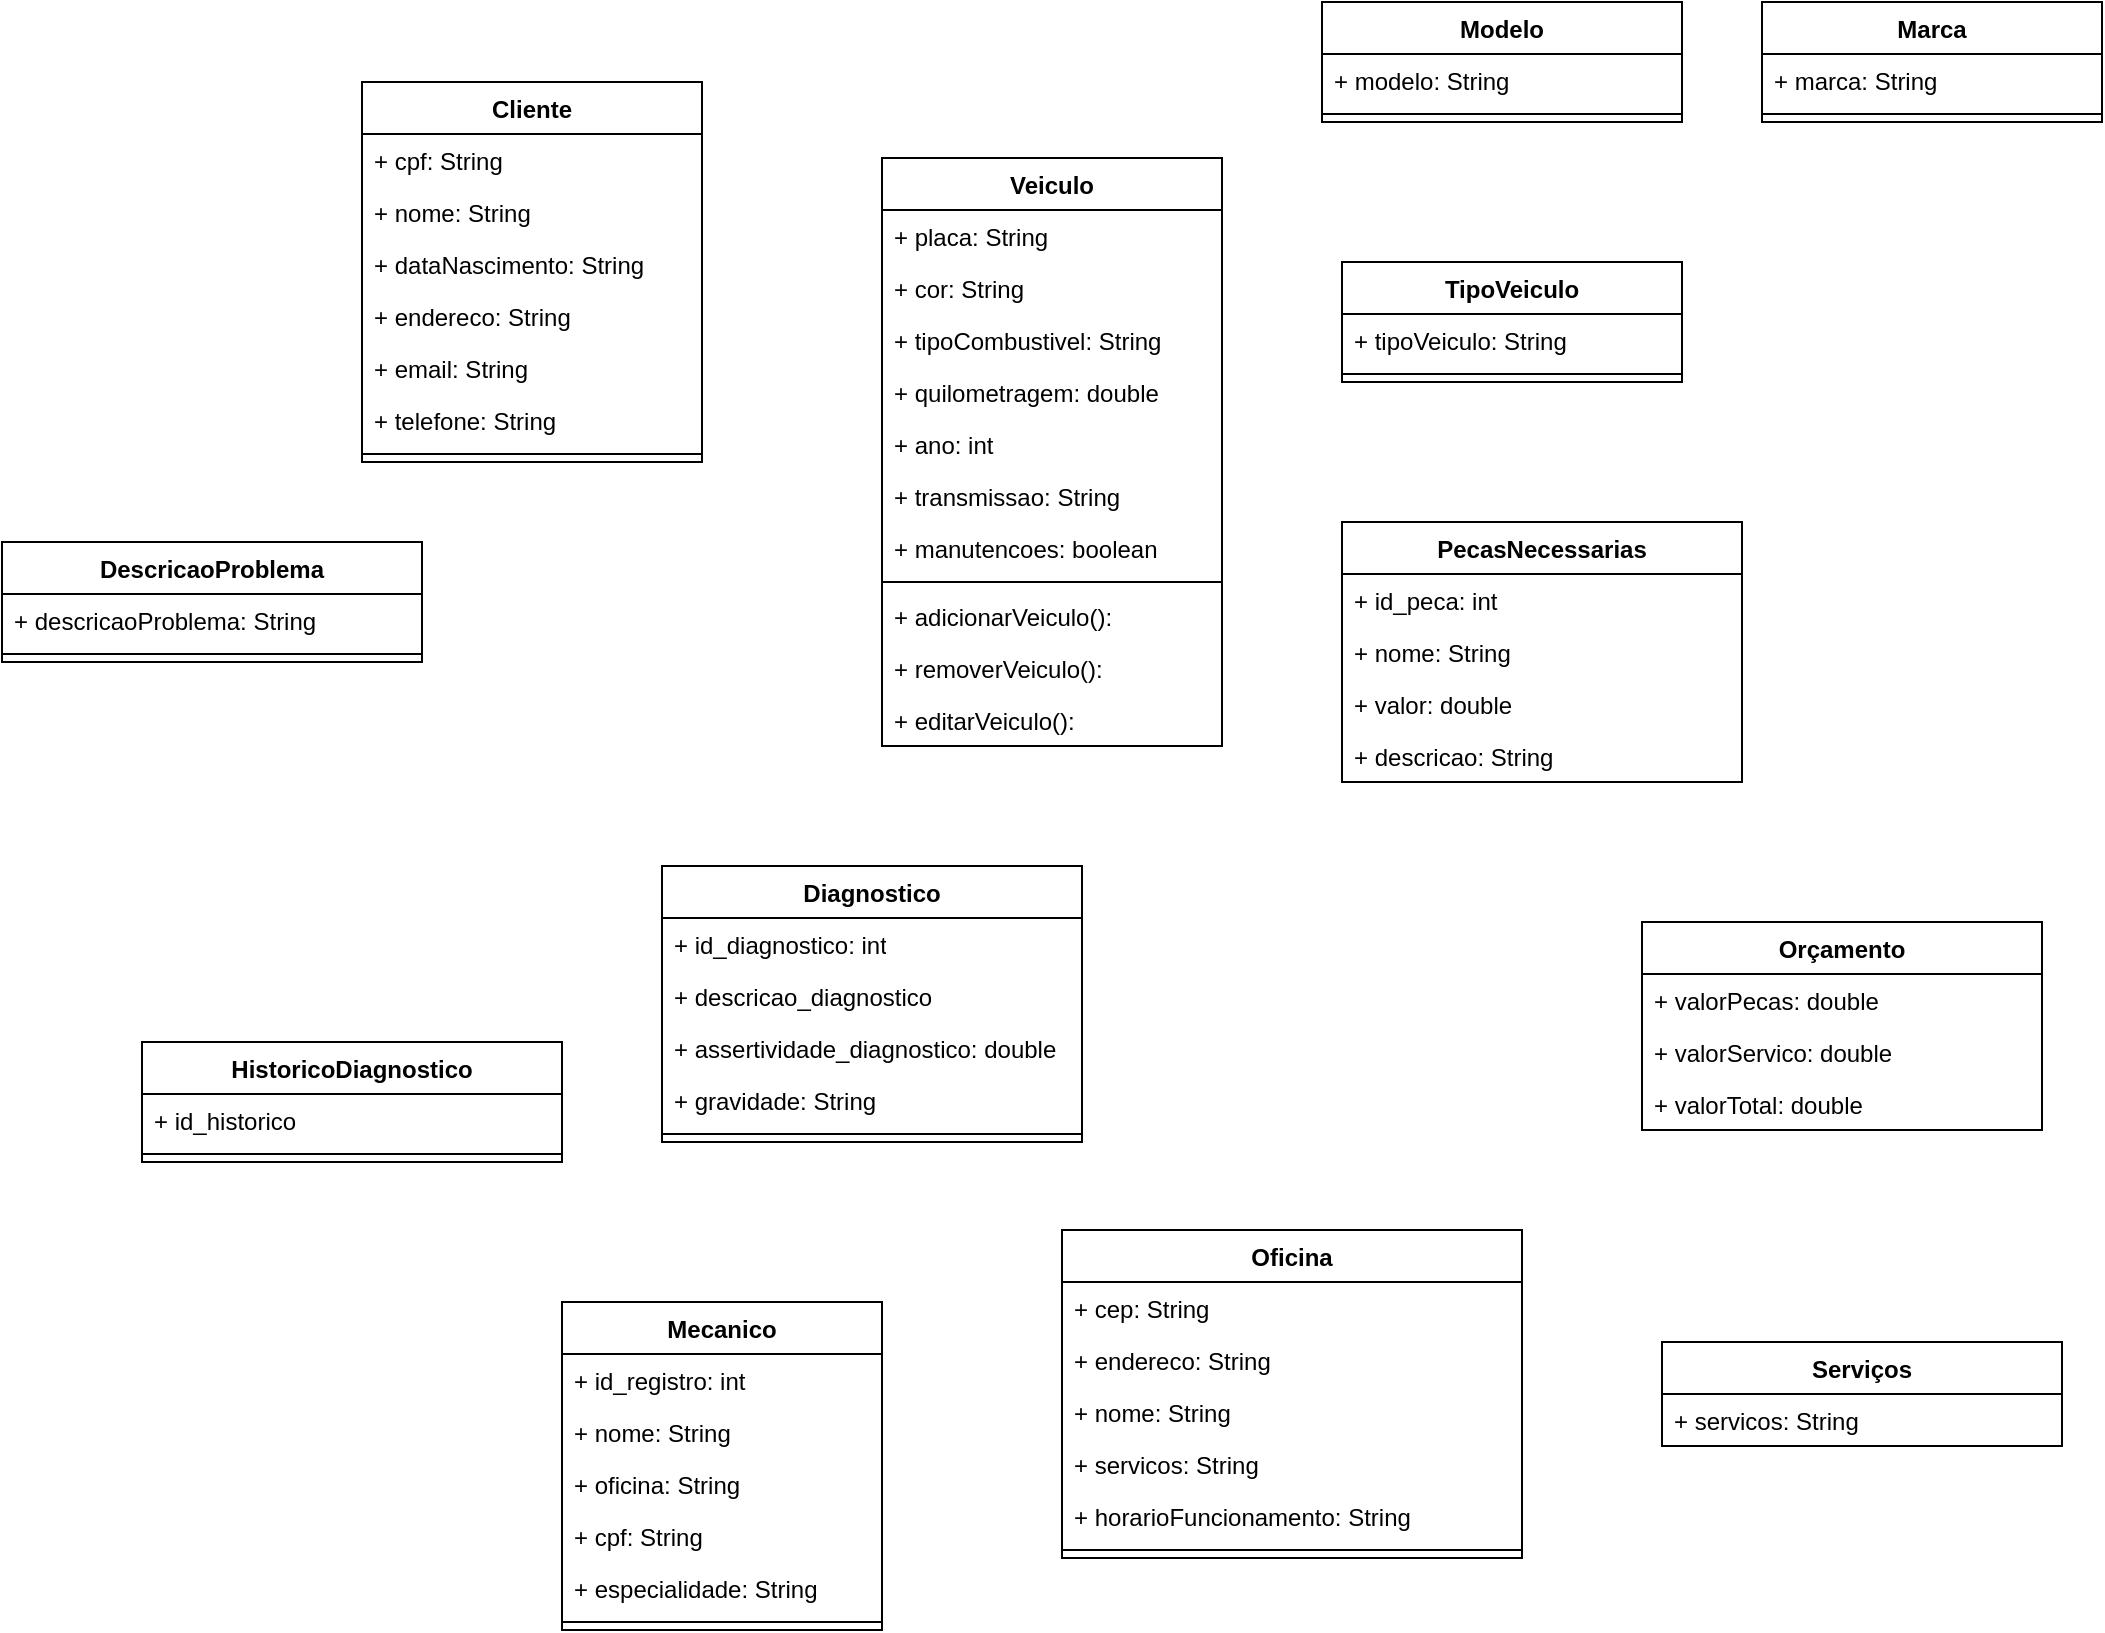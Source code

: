 <mxfile version="24.2.8" type="device">
  <diagram name="Página-1" id="9dpDqayNxxAvzv6tKiUi">
    <mxGraphModel dx="2514" dy="878" grid="1" gridSize="10" guides="1" tooltips="1" connect="1" arrows="1" fold="1" page="1" pageScale="1" pageWidth="827" pageHeight="1169" math="0" shadow="0">
      <root>
        <mxCell id="0" />
        <mxCell id="1" parent="0" />
        <mxCell id="eyXFtGtbDT2D5I1etCFd-17" value="Veiculo" style="swimlane;fontStyle=1;align=center;verticalAlign=top;childLayout=stackLayout;horizontal=1;startSize=26;horizontalStack=0;resizeParent=1;resizeParentMax=0;resizeLast=0;collapsible=1;marginBottom=0;whiteSpace=wrap;html=1;" parent="1" vertex="1">
          <mxGeometry x="-330" y="108" width="170" height="294" as="geometry" />
        </mxCell>
        <mxCell id="eyXFtGtbDT2D5I1etCFd-18" value="+ placa: String" style="text;strokeColor=none;fillColor=none;align=left;verticalAlign=top;spacingLeft=4;spacingRight=4;overflow=hidden;rotatable=0;points=[[0,0.5],[1,0.5]];portConstraint=eastwest;whiteSpace=wrap;html=1;" parent="eyXFtGtbDT2D5I1etCFd-17" vertex="1">
          <mxGeometry y="26" width="170" height="26" as="geometry" />
        </mxCell>
        <mxCell id="eyXFtGtbDT2D5I1etCFd-37" value="+ cor: String" style="text;strokeColor=none;fillColor=none;align=left;verticalAlign=top;spacingLeft=4;spacingRight=4;overflow=hidden;rotatable=0;points=[[0,0.5],[1,0.5]];portConstraint=eastwest;whiteSpace=wrap;html=1;" parent="eyXFtGtbDT2D5I1etCFd-17" vertex="1">
          <mxGeometry y="52" width="170" height="26" as="geometry" />
        </mxCell>
        <mxCell id="eyXFtGtbDT2D5I1etCFd-39" value="+ tipoCombustivel: String" style="text;strokeColor=none;fillColor=none;align=left;verticalAlign=top;spacingLeft=4;spacingRight=4;overflow=hidden;rotatable=0;points=[[0,0.5],[1,0.5]];portConstraint=eastwest;whiteSpace=wrap;html=1;" parent="eyXFtGtbDT2D5I1etCFd-17" vertex="1">
          <mxGeometry y="78" width="170" height="26" as="geometry" />
        </mxCell>
        <mxCell id="eyXFtGtbDT2D5I1etCFd-38" value="+ quilometragem: double" style="text;strokeColor=none;fillColor=none;align=left;verticalAlign=top;spacingLeft=4;spacingRight=4;overflow=hidden;rotatable=0;points=[[0,0.5],[1,0.5]];portConstraint=eastwest;whiteSpace=wrap;html=1;" parent="eyXFtGtbDT2D5I1etCFd-17" vertex="1">
          <mxGeometry y="104" width="170" height="26" as="geometry" />
        </mxCell>
        <mxCell id="eyXFtGtbDT2D5I1etCFd-40" value="+ ano: int" style="text;strokeColor=none;fillColor=none;align=left;verticalAlign=top;spacingLeft=4;spacingRight=4;overflow=hidden;rotatable=0;points=[[0,0.5],[1,0.5]];portConstraint=eastwest;whiteSpace=wrap;html=1;" parent="eyXFtGtbDT2D5I1etCFd-17" vertex="1">
          <mxGeometry y="130" width="170" height="26" as="geometry" />
        </mxCell>
        <mxCell id="eyXFtGtbDT2D5I1etCFd-41" value="+ transmissao: String" style="text;strokeColor=none;fillColor=none;align=left;verticalAlign=top;spacingLeft=4;spacingRight=4;overflow=hidden;rotatable=0;points=[[0,0.5],[1,0.5]];portConstraint=eastwest;whiteSpace=wrap;html=1;" parent="eyXFtGtbDT2D5I1etCFd-17" vertex="1">
          <mxGeometry y="156" width="170" height="26" as="geometry" />
        </mxCell>
        <mxCell id="eyXFtGtbDT2D5I1etCFd-153" value="+ manutencoes: boolean" style="text;strokeColor=none;fillColor=none;align=left;verticalAlign=top;spacingLeft=4;spacingRight=4;overflow=hidden;rotatable=0;points=[[0,0.5],[1,0.5]];portConstraint=eastwest;whiteSpace=wrap;html=1;" parent="eyXFtGtbDT2D5I1etCFd-17" vertex="1">
          <mxGeometry y="182" width="170" height="26" as="geometry" />
        </mxCell>
        <mxCell id="eyXFtGtbDT2D5I1etCFd-19" value="" style="line;strokeWidth=1;fillColor=none;align=left;verticalAlign=middle;spacingTop=-1;spacingLeft=3;spacingRight=3;rotatable=0;labelPosition=right;points=[];portConstraint=eastwest;strokeColor=inherit;" parent="eyXFtGtbDT2D5I1etCFd-17" vertex="1">
          <mxGeometry y="208" width="170" height="8" as="geometry" />
        </mxCell>
        <mxCell id="eyXFtGtbDT2D5I1etCFd-20" value="+ adicionarVeiculo():&amp;nbsp;" style="text;strokeColor=none;fillColor=none;align=left;verticalAlign=top;spacingLeft=4;spacingRight=4;overflow=hidden;rotatable=0;points=[[0,0.5],[1,0.5]];portConstraint=eastwest;whiteSpace=wrap;html=1;" parent="eyXFtGtbDT2D5I1etCFd-17" vertex="1">
          <mxGeometry y="216" width="170" height="26" as="geometry" />
        </mxCell>
        <mxCell id="eyXFtGtbDT2D5I1etCFd-42" value="+ removerVeiculo():&amp;nbsp;" style="text;strokeColor=none;fillColor=none;align=left;verticalAlign=top;spacingLeft=4;spacingRight=4;overflow=hidden;rotatable=0;points=[[0,0.5],[1,0.5]];portConstraint=eastwest;whiteSpace=wrap;html=1;" parent="eyXFtGtbDT2D5I1etCFd-17" vertex="1">
          <mxGeometry y="242" width="170" height="26" as="geometry" />
        </mxCell>
        <mxCell id="eyXFtGtbDT2D5I1etCFd-43" value="+ editarVeiculo():&amp;nbsp;" style="text;strokeColor=none;fillColor=none;align=left;verticalAlign=top;spacingLeft=4;spacingRight=4;overflow=hidden;rotatable=0;points=[[0,0.5],[1,0.5]];portConstraint=eastwest;whiteSpace=wrap;html=1;" parent="eyXFtGtbDT2D5I1etCFd-17" vertex="1">
          <mxGeometry y="268" width="170" height="26" as="geometry" />
        </mxCell>
        <mxCell id="eyXFtGtbDT2D5I1etCFd-69" value="Modelo" style="swimlane;fontStyle=1;align=center;verticalAlign=top;childLayout=stackLayout;horizontal=1;startSize=26;horizontalStack=0;resizeParent=1;resizeParentMax=0;resizeLast=0;collapsible=1;marginBottom=0;whiteSpace=wrap;html=1;" parent="1" vertex="1">
          <mxGeometry x="-110" y="30" width="180" height="60" as="geometry" />
        </mxCell>
        <mxCell id="eyXFtGtbDT2D5I1etCFd-70" value="+ modelo: String" style="text;strokeColor=none;fillColor=none;align=left;verticalAlign=top;spacingLeft=4;spacingRight=4;overflow=hidden;rotatable=0;points=[[0,0.5],[1,0.5]];portConstraint=eastwest;whiteSpace=wrap;html=1;" parent="eyXFtGtbDT2D5I1etCFd-69" vertex="1">
          <mxGeometry y="26" width="180" height="26" as="geometry" />
        </mxCell>
        <mxCell id="eyXFtGtbDT2D5I1etCFd-71" value="" style="line;strokeWidth=1;fillColor=none;align=left;verticalAlign=middle;spacingTop=-1;spacingLeft=3;spacingRight=3;rotatable=0;labelPosition=right;points=[];portConstraint=eastwest;strokeColor=inherit;" parent="eyXFtGtbDT2D5I1etCFd-69" vertex="1">
          <mxGeometry y="52" width="180" height="8" as="geometry" />
        </mxCell>
        <mxCell id="eyXFtGtbDT2D5I1etCFd-73" value="Marca" style="swimlane;fontStyle=1;align=center;verticalAlign=top;childLayout=stackLayout;horizontal=1;startSize=26;horizontalStack=0;resizeParent=1;resizeParentMax=0;resizeLast=0;collapsible=1;marginBottom=0;whiteSpace=wrap;html=1;" parent="1" vertex="1">
          <mxGeometry x="110" y="30" width="170" height="60" as="geometry" />
        </mxCell>
        <mxCell id="eyXFtGtbDT2D5I1etCFd-74" value="+ marca: String" style="text;strokeColor=none;fillColor=none;align=left;verticalAlign=top;spacingLeft=4;spacingRight=4;overflow=hidden;rotatable=0;points=[[0,0.5],[1,0.5]];portConstraint=eastwest;whiteSpace=wrap;html=1;" parent="eyXFtGtbDT2D5I1etCFd-73" vertex="1">
          <mxGeometry y="26" width="170" height="26" as="geometry" />
        </mxCell>
        <mxCell id="eyXFtGtbDT2D5I1etCFd-75" value="" style="line;strokeWidth=1;fillColor=none;align=left;verticalAlign=middle;spacingTop=-1;spacingLeft=3;spacingRight=3;rotatable=0;labelPosition=right;points=[];portConstraint=eastwest;strokeColor=inherit;" parent="eyXFtGtbDT2D5I1etCFd-73" vertex="1">
          <mxGeometry y="52" width="170" height="8" as="geometry" />
        </mxCell>
        <mxCell id="eyXFtGtbDT2D5I1etCFd-94" value="Cliente" style="swimlane;fontStyle=1;align=center;verticalAlign=top;childLayout=stackLayout;horizontal=1;startSize=26;horizontalStack=0;resizeParent=1;resizeParentMax=0;resizeLast=0;collapsible=1;marginBottom=0;whiteSpace=wrap;html=1;" parent="1" vertex="1">
          <mxGeometry x="-590" y="70" width="170" height="190" as="geometry" />
        </mxCell>
        <mxCell id="eyXFtGtbDT2D5I1etCFd-95" value="+ cpf: String" style="text;strokeColor=none;fillColor=none;align=left;verticalAlign=top;spacingLeft=4;spacingRight=4;overflow=hidden;rotatable=0;points=[[0,0.5],[1,0.5]];portConstraint=eastwest;whiteSpace=wrap;html=1;" parent="eyXFtGtbDT2D5I1etCFd-94" vertex="1">
          <mxGeometry y="26" width="170" height="26" as="geometry" />
        </mxCell>
        <mxCell id="eyXFtGtbDT2D5I1etCFd-98" value="+ nome: String" style="text;strokeColor=none;fillColor=none;align=left;verticalAlign=top;spacingLeft=4;spacingRight=4;overflow=hidden;rotatable=0;points=[[0,0.5],[1,0.5]];portConstraint=eastwest;whiteSpace=wrap;html=1;" parent="eyXFtGtbDT2D5I1etCFd-94" vertex="1">
          <mxGeometry y="52" width="170" height="26" as="geometry" />
        </mxCell>
        <mxCell id="eyXFtGtbDT2D5I1etCFd-99" value="+ dataNascimento: String" style="text;strokeColor=none;fillColor=none;align=left;verticalAlign=top;spacingLeft=4;spacingRight=4;overflow=hidden;rotatable=0;points=[[0,0.5],[1,0.5]];portConstraint=eastwest;whiteSpace=wrap;html=1;" parent="eyXFtGtbDT2D5I1etCFd-94" vertex="1">
          <mxGeometry y="78" width="170" height="26" as="geometry" />
        </mxCell>
        <mxCell id="eyXFtGtbDT2D5I1etCFd-100" value="+ endereco: String" style="text;strokeColor=none;fillColor=none;align=left;verticalAlign=top;spacingLeft=4;spacingRight=4;overflow=hidden;rotatable=0;points=[[0,0.5],[1,0.5]];portConstraint=eastwest;whiteSpace=wrap;html=1;" parent="eyXFtGtbDT2D5I1etCFd-94" vertex="1">
          <mxGeometry y="104" width="170" height="26" as="geometry" />
        </mxCell>
        <mxCell id="eyXFtGtbDT2D5I1etCFd-101" value="+ email: String" style="text;strokeColor=none;fillColor=none;align=left;verticalAlign=top;spacingLeft=4;spacingRight=4;overflow=hidden;rotatable=0;points=[[0,0.5],[1,0.5]];portConstraint=eastwest;whiteSpace=wrap;html=1;" parent="eyXFtGtbDT2D5I1etCFd-94" vertex="1">
          <mxGeometry y="130" width="170" height="26" as="geometry" />
        </mxCell>
        <mxCell id="eyXFtGtbDT2D5I1etCFd-103" value="+ telefone: String" style="text;strokeColor=none;fillColor=none;align=left;verticalAlign=top;spacingLeft=4;spacingRight=4;overflow=hidden;rotatable=0;points=[[0,0.5],[1,0.5]];portConstraint=eastwest;whiteSpace=wrap;html=1;" parent="eyXFtGtbDT2D5I1etCFd-94" vertex="1">
          <mxGeometry y="156" width="170" height="26" as="geometry" />
        </mxCell>
        <mxCell id="eyXFtGtbDT2D5I1etCFd-96" value="" style="line;strokeWidth=1;fillColor=none;align=left;verticalAlign=middle;spacingTop=-1;spacingLeft=3;spacingRight=3;rotatable=0;labelPosition=right;points=[];portConstraint=eastwest;strokeColor=inherit;" parent="eyXFtGtbDT2D5I1etCFd-94" vertex="1">
          <mxGeometry y="182" width="170" height="8" as="geometry" />
        </mxCell>
        <mxCell id="eyXFtGtbDT2D5I1etCFd-117" value="Diagnostico&lt;div&gt;&lt;br&gt;&lt;/div&gt;" style="swimlane;fontStyle=1;align=center;verticalAlign=top;childLayout=stackLayout;horizontal=1;startSize=26;horizontalStack=0;resizeParent=1;resizeParentMax=0;resizeLast=0;collapsible=1;marginBottom=0;whiteSpace=wrap;html=1;" parent="1" vertex="1">
          <mxGeometry x="-440" y="462" width="210" height="138" as="geometry" />
        </mxCell>
        <mxCell id="lBuF7Rta7-yNdhz8Ljd4-10" value="+ id_diagnostico: int" style="text;strokeColor=none;fillColor=none;align=left;verticalAlign=top;spacingLeft=4;spacingRight=4;overflow=hidden;rotatable=0;points=[[0,0.5],[1,0.5]];portConstraint=eastwest;whiteSpace=wrap;html=1;" vertex="1" parent="eyXFtGtbDT2D5I1etCFd-117">
          <mxGeometry y="26" width="210" height="26" as="geometry" />
        </mxCell>
        <mxCell id="lBuF7Rta7-yNdhz8Ljd4-11" value="+ descricao_diagnostico" style="text;strokeColor=none;fillColor=none;align=left;verticalAlign=top;spacingLeft=4;spacingRight=4;overflow=hidden;rotatable=0;points=[[0,0.5],[1,0.5]];portConstraint=eastwest;whiteSpace=wrap;html=1;" vertex="1" parent="eyXFtGtbDT2D5I1etCFd-117">
          <mxGeometry y="52" width="210" height="26" as="geometry" />
        </mxCell>
        <mxCell id="lBuF7Rta7-yNdhz8Ljd4-13" value="+ assertividade_diagnostico: double" style="text;strokeColor=none;fillColor=none;align=left;verticalAlign=top;spacingLeft=4;spacingRight=4;overflow=hidden;rotatable=0;points=[[0,0.5],[1,0.5]];portConstraint=eastwest;whiteSpace=wrap;html=1;" vertex="1" parent="eyXFtGtbDT2D5I1etCFd-117">
          <mxGeometry y="78" width="210" height="26" as="geometry" />
        </mxCell>
        <mxCell id="lBuF7Rta7-yNdhz8Ljd4-12" value="+ gravidade: String" style="text;strokeColor=none;fillColor=none;align=left;verticalAlign=top;spacingLeft=4;spacingRight=4;overflow=hidden;rotatable=0;points=[[0,0.5],[1,0.5]];portConstraint=eastwest;whiteSpace=wrap;html=1;" vertex="1" parent="eyXFtGtbDT2D5I1etCFd-117">
          <mxGeometry y="104" width="210" height="26" as="geometry" />
        </mxCell>
        <mxCell id="eyXFtGtbDT2D5I1etCFd-119" value="" style="line;strokeWidth=1;fillColor=none;align=left;verticalAlign=middle;spacingTop=-1;spacingLeft=3;spacingRight=3;rotatable=0;labelPosition=right;points=[];portConstraint=eastwest;strokeColor=inherit;" parent="eyXFtGtbDT2D5I1etCFd-117" vertex="1">
          <mxGeometry y="130" width="210" height="8" as="geometry" />
        </mxCell>
        <mxCell id="eyXFtGtbDT2D5I1etCFd-124" value="Oficina" style="swimlane;fontStyle=1;align=center;verticalAlign=top;childLayout=stackLayout;horizontal=1;startSize=26;horizontalStack=0;resizeParent=1;resizeParentMax=0;resizeLast=0;collapsible=1;marginBottom=0;whiteSpace=wrap;html=1;" parent="1" vertex="1">
          <mxGeometry x="-240" y="644" width="230" height="164" as="geometry" />
        </mxCell>
        <mxCell id="eyXFtGtbDT2D5I1etCFd-130" value="+ cep: String" style="text;strokeColor=none;fillColor=none;align=left;verticalAlign=top;spacingLeft=4;spacingRight=4;overflow=hidden;rotatable=0;points=[[0,0.5],[1,0.5]];portConstraint=eastwest;whiteSpace=wrap;html=1;" parent="eyXFtGtbDT2D5I1etCFd-124" vertex="1">
          <mxGeometry y="26" width="230" height="26" as="geometry" />
        </mxCell>
        <mxCell id="eyXFtGtbDT2D5I1etCFd-129" value="+ endereco: String" style="text;strokeColor=none;fillColor=none;align=left;verticalAlign=top;spacingLeft=4;spacingRight=4;overflow=hidden;rotatable=0;points=[[0,0.5],[1,0.5]];portConstraint=eastwest;whiteSpace=wrap;html=1;" parent="eyXFtGtbDT2D5I1etCFd-124" vertex="1">
          <mxGeometry y="52" width="230" height="26" as="geometry" />
        </mxCell>
        <mxCell id="eyXFtGtbDT2D5I1etCFd-131" value="+ nome: String" style="text;strokeColor=none;fillColor=none;align=left;verticalAlign=top;spacingLeft=4;spacingRight=4;overflow=hidden;rotatable=0;points=[[0,0.5],[1,0.5]];portConstraint=eastwest;whiteSpace=wrap;html=1;" parent="eyXFtGtbDT2D5I1etCFd-124" vertex="1">
          <mxGeometry y="78" width="230" height="26" as="geometry" />
        </mxCell>
        <mxCell id="eyXFtGtbDT2D5I1etCFd-125" value="+ servicos&lt;span style=&quot;color: rgba(0, 0, 0, 0); font-family: monospace; font-size: 0px; text-wrap: nowrap;&quot;&gt;%3CmxGraphModel%3E%3Croot%3E%3CmxCell%20id%3D%220%22%2F%3E%3CmxCell%20id%3D%221%22%20parent%3D%220%22%2F%3E%3CmxCell%20id%3D%222%22%20value%3D%22%2B%20nome%3A%20type%22%20style%3D%22text%3BstrokeColor%3Dnone%3BfillColor%3Dnone%3Balign%3Dleft%3BverticalAlign%3Dtop%3BspacingLeft%3D4%3BspacingRight%3D4%3Boverflow%3Dhidden%3Brotatable%3D0%3Bpoints%3D%5B%5B0%2C0.5%5D%2C%5B1%2C0.5%5D%5D%3BportConstraint%3Deastwest%3BwhiteSpace%3Dwrap%3Bhtml%3D1%3B%22%20vertex%3D%221%22%20parent%3D%221%22%3E%3CmxGeometry%20x%3D%22-750%22%20y%3D%22626%22%20width%3D%22160%22%20height%3D%2226%22%20as%3D%22geometry%22%2F%3E%3C%2FmxCell%3E%3C%2Froot%3E%3C%2FmxGraphModel%3E&lt;/span&gt;: String" style="text;strokeColor=none;fillColor=none;align=left;verticalAlign=top;spacingLeft=4;spacingRight=4;overflow=hidden;rotatable=0;points=[[0,0.5],[1,0.5]];portConstraint=eastwest;whiteSpace=wrap;html=1;" parent="eyXFtGtbDT2D5I1etCFd-124" vertex="1">
          <mxGeometry y="104" width="230" height="26" as="geometry" />
        </mxCell>
        <mxCell id="eyXFtGtbDT2D5I1etCFd-132" value="+ horarioFuncionamento: String" style="text;strokeColor=none;fillColor=none;align=left;verticalAlign=top;spacingLeft=4;spacingRight=4;overflow=hidden;rotatable=0;points=[[0,0.5],[1,0.5]];portConstraint=eastwest;whiteSpace=wrap;html=1;" parent="eyXFtGtbDT2D5I1etCFd-124" vertex="1">
          <mxGeometry y="130" width="230" height="26" as="geometry" />
        </mxCell>
        <mxCell id="eyXFtGtbDT2D5I1etCFd-126" value="" style="line;strokeWidth=1;fillColor=none;align=left;verticalAlign=middle;spacingTop=-1;spacingLeft=3;spacingRight=3;rotatable=0;labelPosition=right;points=[];portConstraint=eastwest;strokeColor=inherit;" parent="eyXFtGtbDT2D5I1etCFd-124" vertex="1">
          <mxGeometry y="156" width="230" height="8" as="geometry" />
        </mxCell>
        <mxCell id="eyXFtGtbDT2D5I1etCFd-143" value="&lt;div&gt;Orçamento&lt;/div&gt;" style="swimlane;fontStyle=1;align=center;verticalAlign=top;childLayout=stackLayout;horizontal=1;startSize=26;horizontalStack=0;resizeParent=1;resizeParentMax=0;resizeLast=0;collapsible=1;marginBottom=0;whiteSpace=wrap;html=1;" parent="1" vertex="1">
          <mxGeometry x="50" y="490" width="200" height="104" as="geometry" />
        </mxCell>
        <mxCell id="eyXFtGtbDT2D5I1etCFd-144" value="+&amp;nbsp;valorPecas: double" style="text;strokeColor=none;fillColor=none;align=left;verticalAlign=top;spacingLeft=4;spacingRight=4;overflow=hidden;rotatable=0;points=[[0,0.5],[1,0.5]];portConstraint=eastwest;whiteSpace=wrap;html=1;" parent="eyXFtGtbDT2D5I1etCFd-143" vertex="1">
          <mxGeometry y="26" width="200" height="26" as="geometry" />
        </mxCell>
        <mxCell id="eyXFtGtbDT2D5I1etCFd-145" value="+&amp;nbsp;valorServico: double" style="text;strokeColor=none;fillColor=none;align=left;verticalAlign=top;spacingLeft=4;spacingRight=4;overflow=hidden;rotatable=0;points=[[0,0.5],[1,0.5]];portConstraint=eastwest;whiteSpace=wrap;html=1;" parent="eyXFtGtbDT2D5I1etCFd-143" vertex="1">
          <mxGeometry y="52" width="200" height="26" as="geometry" />
        </mxCell>
        <mxCell id="eyXFtGtbDT2D5I1etCFd-146" value="+&amp;nbsp;valorTotal: double" style="text;strokeColor=none;fillColor=none;align=left;verticalAlign=top;spacingLeft=4;spacingRight=4;overflow=hidden;rotatable=0;points=[[0,0.5],[1,0.5]];portConstraint=eastwest;whiteSpace=wrap;html=1;" parent="eyXFtGtbDT2D5I1etCFd-143" vertex="1">
          <mxGeometry y="78" width="200" height="26" as="geometry" />
        </mxCell>
        <mxCell id="eyXFtGtbDT2D5I1etCFd-147" value="&lt;div&gt;PecasNecessarias&lt;/div&gt;" style="swimlane;fontStyle=1;align=center;verticalAlign=top;childLayout=stackLayout;horizontal=1;startSize=26;horizontalStack=0;resizeParent=1;resizeParentMax=0;resizeLast=0;collapsible=1;marginBottom=0;whiteSpace=wrap;html=1;" parent="1" vertex="1">
          <mxGeometry x="-100" y="290" width="200" height="130" as="geometry" />
        </mxCell>
        <mxCell id="lBuF7Rta7-yNdhz8Ljd4-7" value="+ id_peca: int" style="text;strokeColor=none;fillColor=none;align=left;verticalAlign=top;spacingLeft=4;spacingRight=4;overflow=hidden;rotatable=0;points=[[0,0.5],[1,0.5]];portConstraint=eastwest;whiteSpace=wrap;html=1;" vertex="1" parent="eyXFtGtbDT2D5I1etCFd-147">
          <mxGeometry y="26" width="200" height="26" as="geometry" />
        </mxCell>
        <mxCell id="eyXFtGtbDT2D5I1etCFd-148" value="+ nome: String" style="text;strokeColor=none;fillColor=none;align=left;verticalAlign=top;spacingLeft=4;spacingRight=4;overflow=hidden;rotatable=0;points=[[0,0.5],[1,0.5]];portConstraint=eastwest;whiteSpace=wrap;html=1;" parent="eyXFtGtbDT2D5I1etCFd-147" vertex="1">
          <mxGeometry y="52" width="200" height="26" as="geometry" />
        </mxCell>
        <mxCell id="lBuF7Rta7-yNdhz8Ljd4-8" value="+ valor: double" style="text;strokeColor=none;fillColor=none;align=left;verticalAlign=top;spacingLeft=4;spacingRight=4;overflow=hidden;rotatable=0;points=[[0,0.5],[1,0.5]];portConstraint=eastwest;whiteSpace=wrap;html=1;" vertex="1" parent="eyXFtGtbDT2D5I1etCFd-147">
          <mxGeometry y="78" width="200" height="26" as="geometry" />
        </mxCell>
        <mxCell id="lBuF7Rta7-yNdhz8Ljd4-9" value="+ descricao: String" style="text;strokeColor=none;fillColor=none;align=left;verticalAlign=top;spacingLeft=4;spacingRight=4;overflow=hidden;rotatable=0;points=[[0,0.5],[1,0.5]];portConstraint=eastwest;whiteSpace=wrap;html=1;" vertex="1" parent="eyXFtGtbDT2D5I1etCFd-147">
          <mxGeometry y="104" width="200" height="26" as="geometry" />
        </mxCell>
        <mxCell id="eyXFtGtbDT2D5I1etCFd-154" value="&lt;div&gt;Serviços&lt;/div&gt;" style="swimlane;fontStyle=1;align=center;verticalAlign=top;childLayout=stackLayout;horizontal=1;startSize=26;horizontalStack=0;resizeParent=1;resizeParentMax=0;resizeLast=0;collapsible=1;marginBottom=0;whiteSpace=wrap;html=1;" parent="1" vertex="1">
          <mxGeometry x="60" y="700" width="200" height="52" as="geometry" />
        </mxCell>
        <mxCell id="eyXFtGtbDT2D5I1etCFd-155" value="+&amp;nbsp;servicos: String" style="text;strokeColor=none;fillColor=none;align=left;verticalAlign=top;spacingLeft=4;spacingRight=4;overflow=hidden;rotatable=0;points=[[0,0.5],[1,0.5]];portConstraint=eastwest;whiteSpace=wrap;html=1;" parent="eyXFtGtbDT2D5I1etCFd-154" vertex="1">
          <mxGeometry y="26" width="200" height="26" as="geometry" />
        </mxCell>
        <mxCell id="eyXFtGtbDT2D5I1etCFd-156" value="Mecanico" style="swimlane;fontStyle=1;align=center;verticalAlign=top;childLayout=stackLayout;horizontal=1;startSize=26;horizontalStack=0;resizeParent=1;resizeParentMax=0;resizeLast=0;collapsible=1;marginBottom=0;whiteSpace=wrap;html=1;" parent="1" vertex="1">
          <mxGeometry x="-490" y="680" width="160" height="164" as="geometry" />
        </mxCell>
        <mxCell id="eyXFtGtbDT2D5I1etCFd-157" value="+&amp;nbsp;id_registro: int" style="text;strokeColor=none;fillColor=none;align=left;verticalAlign=top;spacingLeft=4;spacingRight=4;overflow=hidden;rotatable=0;points=[[0,0.5],[1,0.5]];portConstraint=eastwest;whiteSpace=wrap;html=1;" parent="eyXFtGtbDT2D5I1etCFd-156" vertex="1">
          <mxGeometry y="26" width="160" height="26" as="geometry" />
        </mxCell>
        <mxCell id="lBuF7Rta7-yNdhz8Ljd4-3" value="+&amp;nbsp;nome: String" style="text;strokeColor=none;fillColor=none;align=left;verticalAlign=top;spacingLeft=4;spacingRight=4;overflow=hidden;rotatable=0;points=[[0,0.5],[1,0.5]];portConstraint=eastwest;whiteSpace=wrap;html=1;" vertex="1" parent="eyXFtGtbDT2D5I1etCFd-156">
          <mxGeometry y="52" width="160" height="26" as="geometry" />
        </mxCell>
        <mxCell id="lBuF7Rta7-yNdhz8Ljd4-4" value="+&amp;nbsp;oficina: String" style="text;strokeColor=none;fillColor=none;align=left;verticalAlign=top;spacingLeft=4;spacingRight=4;overflow=hidden;rotatable=0;points=[[0,0.5],[1,0.5]];portConstraint=eastwest;whiteSpace=wrap;html=1;" vertex="1" parent="eyXFtGtbDT2D5I1etCFd-156">
          <mxGeometry y="78" width="160" height="26" as="geometry" />
        </mxCell>
        <mxCell id="lBuF7Rta7-yNdhz8Ljd4-5" value="+&amp;nbsp;cpf: String" style="text;strokeColor=none;fillColor=none;align=left;verticalAlign=top;spacingLeft=4;spacingRight=4;overflow=hidden;rotatable=0;points=[[0,0.5],[1,0.5]];portConstraint=eastwest;whiteSpace=wrap;html=1;" vertex="1" parent="eyXFtGtbDT2D5I1etCFd-156">
          <mxGeometry y="104" width="160" height="26" as="geometry" />
        </mxCell>
        <mxCell id="lBuF7Rta7-yNdhz8Ljd4-6" value="+&amp;nbsp;especialidade: String" style="text;strokeColor=none;fillColor=none;align=left;verticalAlign=top;spacingLeft=4;spacingRight=4;overflow=hidden;rotatable=0;points=[[0,0.5],[1,0.5]];portConstraint=eastwest;whiteSpace=wrap;html=1;" vertex="1" parent="eyXFtGtbDT2D5I1etCFd-156">
          <mxGeometry y="130" width="160" height="26" as="geometry" />
        </mxCell>
        <mxCell id="eyXFtGtbDT2D5I1etCFd-158" value="" style="line;strokeWidth=1;fillColor=none;align=left;verticalAlign=middle;spacingTop=-1;spacingLeft=3;spacingRight=3;rotatable=0;labelPosition=right;points=[];portConstraint=eastwest;strokeColor=inherit;" parent="eyXFtGtbDT2D5I1etCFd-156" vertex="1">
          <mxGeometry y="156" width="160" height="8" as="geometry" />
        </mxCell>
        <mxCell id="lBuF7Rta7-yNdhz8Ljd4-14" value="HistoricoDiagnostico&lt;div&gt;&lt;br&gt;&lt;/div&gt;" style="swimlane;fontStyle=1;align=center;verticalAlign=top;childLayout=stackLayout;horizontal=1;startSize=26;horizontalStack=0;resizeParent=1;resizeParentMax=0;resizeLast=0;collapsible=1;marginBottom=0;whiteSpace=wrap;html=1;" vertex="1" parent="1">
          <mxGeometry x="-700" y="550" width="210" height="60" as="geometry" />
        </mxCell>
        <mxCell id="lBuF7Rta7-yNdhz8Ljd4-15" value="+ id_historico" style="text;strokeColor=none;fillColor=none;align=left;verticalAlign=top;spacingLeft=4;spacingRight=4;overflow=hidden;rotatable=0;points=[[0,0.5],[1,0.5]];portConstraint=eastwest;whiteSpace=wrap;html=1;" vertex="1" parent="lBuF7Rta7-yNdhz8Ljd4-14">
          <mxGeometry y="26" width="210" height="26" as="geometry" />
        </mxCell>
        <mxCell id="lBuF7Rta7-yNdhz8Ljd4-19" value="" style="line;strokeWidth=1;fillColor=none;align=left;verticalAlign=middle;spacingTop=-1;spacingLeft=3;spacingRight=3;rotatable=0;labelPosition=right;points=[];portConstraint=eastwest;strokeColor=inherit;" vertex="1" parent="lBuF7Rta7-yNdhz8Ljd4-14">
          <mxGeometry y="52" width="210" height="8" as="geometry" />
        </mxCell>
        <mxCell id="lBuF7Rta7-yNdhz8Ljd4-20" value="DescricaoProblema" style="swimlane;fontStyle=1;align=center;verticalAlign=top;childLayout=stackLayout;horizontal=1;startSize=26;horizontalStack=0;resizeParent=1;resizeParentMax=0;resizeLast=0;collapsible=1;marginBottom=0;whiteSpace=wrap;html=1;" vertex="1" parent="1">
          <mxGeometry x="-770" y="300" width="210" height="60" as="geometry" />
        </mxCell>
        <mxCell id="lBuF7Rta7-yNdhz8Ljd4-21" value="+ descricaoProblema: String" style="text;strokeColor=none;fillColor=none;align=left;verticalAlign=top;spacingLeft=4;spacingRight=4;overflow=hidden;rotatable=0;points=[[0,0.5],[1,0.5]];portConstraint=eastwest;whiteSpace=wrap;html=1;" vertex="1" parent="lBuF7Rta7-yNdhz8Ljd4-20">
          <mxGeometry y="26" width="210" height="26" as="geometry" />
        </mxCell>
        <mxCell id="lBuF7Rta7-yNdhz8Ljd4-22" value="" style="line;strokeWidth=1;fillColor=none;align=left;verticalAlign=middle;spacingTop=-1;spacingLeft=3;spacingRight=3;rotatable=0;labelPosition=right;points=[];portConstraint=eastwest;strokeColor=inherit;" vertex="1" parent="lBuF7Rta7-yNdhz8Ljd4-20">
          <mxGeometry y="52" width="210" height="8" as="geometry" />
        </mxCell>
        <mxCell id="lBuF7Rta7-yNdhz8Ljd4-23" value="TipoVeiculo" style="swimlane;fontStyle=1;align=center;verticalAlign=top;childLayout=stackLayout;horizontal=1;startSize=26;horizontalStack=0;resizeParent=1;resizeParentMax=0;resizeLast=0;collapsible=1;marginBottom=0;whiteSpace=wrap;html=1;" vertex="1" parent="1">
          <mxGeometry x="-100" y="160" width="170" height="60" as="geometry" />
        </mxCell>
        <mxCell id="lBuF7Rta7-yNdhz8Ljd4-24" value="+ tipoVeiculo: String" style="text;strokeColor=none;fillColor=none;align=left;verticalAlign=top;spacingLeft=4;spacingRight=4;overflow=hidden;rotatable=0;points=[[0,0.5],[1,0.5]];portConstraint=eastwest;whiteSpace=wrap;html=1;" vertex="1" parent="lBuF7Rta7-yNdhz8Ljd4-23">
          <mxGeometry y="26" width="170" height="26" as="geometry" />
        </mxCell>
        <mxCell id="lBuF7Rta7-yNdhz8Ljd4-25" value="" style="line;strokeWidth=1;fillColor=none;align=left;verticalAlign=middle;spacingTop=-1;spacingLeft=3;spacingRight=3;rotatable=0;labelPosition=right;points=[];portConstraint=eastwest;strokeColor=inherit;" vertex="1" parent="lBuF7Rta7-yNdhz8Ljd4-23">
          <mxGeometry y="52" width="170" height="8" as="geometry" />
        </mxCell>
      </root>
    </mxGraphModel>
  </diagram>
</mxfile>

